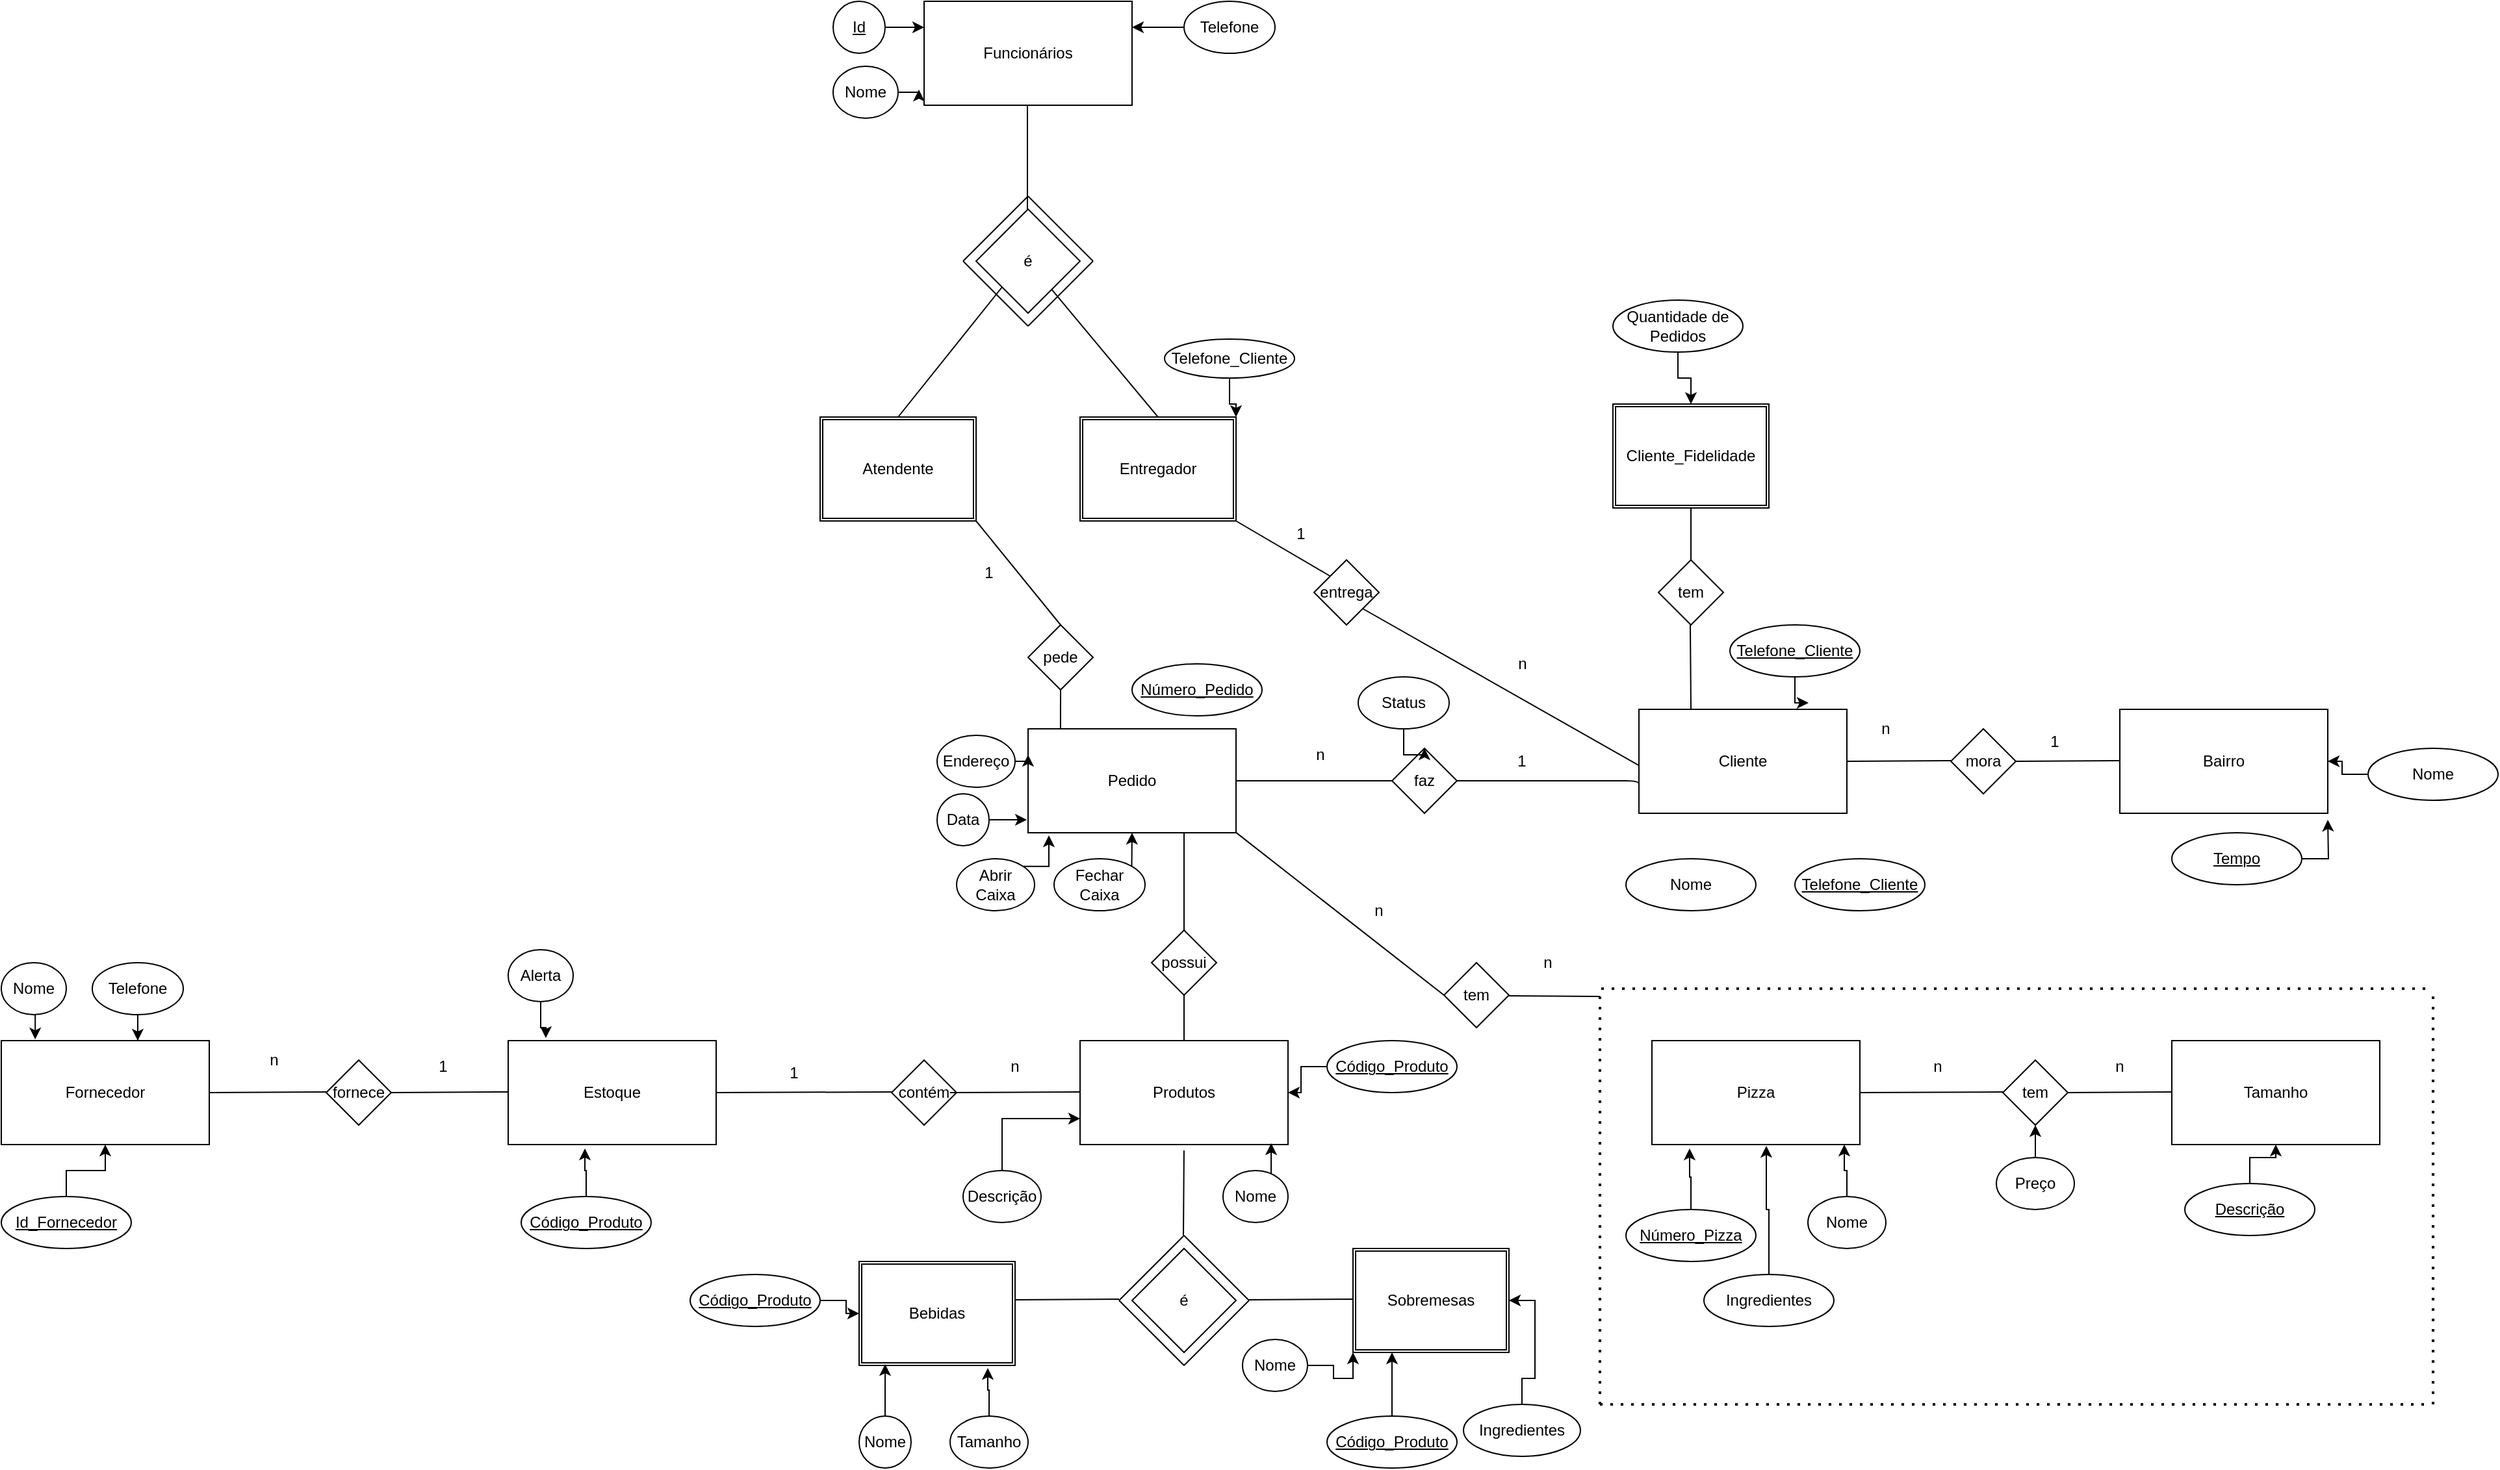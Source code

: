 <mxfile version="14.6.11" type="github">
  <diagram id="Zmj1FCLTnXu52TwQ3R6O" name="Page-1">
    <mxGraphModel dx="2249" dy="791" grid="1" gridSize="10" guides="1" tooltips="1" connect="1" arrows="1" fold="1" page="1" pageScale="1" pageWidth="827" pageHeight="1169" math="0" shadow="0">
      <root>
        <mxCell id="0" />
        <mxCell id="1" parent="0" />
        <mxCell id="ojleg3UiXAgGKh8UfWWG-2" value="Funcionários" style="rounded=0;whiteSpace=wrap;html=1;" parent="1" vertex="1">
          <mxGeometry x="80" y="40" width="160" height="80" as="geometry" />
        </mxCell>
        <mxCell id="KPG-XOJzVi3PqvCxfSUZ-7" value="Atendente" style="shape=ext;double=1;rounded=0;whiteSpace=wrap;html=1;" parent="1" vertex="1">
          <mxGeometry y="360" width="120" height="80" as="geometry" />
        </mxCell>
        <mxCell id="KPG-XOJzVi3PqvCxfSUZ-8" value="Entregador" style="shape=ext;double=1;rounded=0;whiteSpace=wrap;html=1;" parent="1" vertex="1">
          <mxGeometry x="200" y="360" width="120" height="80" as="geometry" />
        </mxCell>
        <mxCell id="KPG-XOJzVi3PqvCxfSUZ-9" value="é" style="rhombus;whiteSpace=wrap;html=1;" parent="1" vertex="1">
          <mxGeometry x="120" y="200" width="80" height="80" as="geometry" />
        </mxCell>
        <mxCell id="KPG-XOJzVi3PqvCxfSUZ-21" value="" style="endArrow=none;html=1;" parent="1" edge="1">
          <mxGeometry width="50" height="50" relative="1" as="geometry">
            <mxPoint x="159.5" y="200" as="sourcePoint" />
            <mxPoint x="159.5" y="120" as="targetPoint" />
          </mxGeometry>
        </mxCell>
        <mxCell id="KPG-XOJzVi3PqvCxfSUZ-23" value="" style="endArrow=none;html=1;entryX=0;entryY=1;entryDx=0;entryDy=0;" parent="1" target="KPG-XOJzVi3PqvCxfSUZ-9" edge="1">
          <mxGeometry width="50" height="50" relative="1" as="geometry">
            <mxPoint x="60" y="360" as="sourcePoint" />
            <mxPoint x="110" y="310" as="targetPoint" />
          </mxGeometry>
        </mxCell>
        <mxCell id="KPG-XOJzVi3PqvCxfSUZ-24" value="" style="endArrow=none;html=1;" parent="1" target="KPG-XOJzVi3PqvCxfSUZ-9" edge="1">
          <mxGeometry width="50" height="50" relative="1" as="geometry">
            <mxPoint x="260" y="360" as="sourcePoint" />
            <mxPoint x="310" y="310" as="targetPoint" />
          </mxGeometry>
        </mxCell>
        <mxCell id="KPG-XOJzVi3PqvCxfSUZ-25" value="" style="endArrow=none;html=1;" parent="1" edge="1">
          <mxGeometry width="50" height="50" relative="1" as="geometry">
            <mxPoint x="160" y="290" as="sourcePoint" />
            <mxPoint x="210" y="240" as="targetPoint" />
          </mxGeometry>
        </mxCell>
        <mxCell id="KPG-XOJzVi3PqvCxfSUZ-27" value="" style="endArrow=none;html=1;" parent="1" edge="1">
          <mxGeometry width="50" height="50" relative="1" as="geometry">
            <mxPoint x="110" y="240" as="sourcePoint" />
            <mxPoint x="160" y="290" as="targetPoint" />
          </mxGeometry>
        </mxCell>
        <mxCell id="KPG-XOJzVi3PqvCxfSUZ-28" value="" style="endArrow=none;html=1;" parent="1" edge="1">
          <mxGeometry width="50" height="50" relative="1" as="geometry">
            <mxPoint x="210" y="240" as="sourcePoint" />
            <mxPoint x="160" y="190" as="targetPoint" />
          </mxGeometry>
        </mxCell>
        <mxCell id="KPG-XOJzVi3PqvCxfSUZ-29" value="" style="endArrow=none;html=1;" parent="1" edge="1">
          <mxGeometry width="50" height="50" relative="1" as="geometry">
            <mxPoint x="110" y="240" as="sourcePoint" />
            <mxPoint x="160" y="190" as="targetPoint" />
          </mxGeometry>
        </mxCell>
        <mxCell id="KPG-XOJzVi3PqvCxfSUZ-33" value="Pedido" style="rounded=0;whiteSpace=wrap;html=1;" parent="1" vertex="1">
          <mxGeometry x="160" y="600" width="160" height="80" as="geometry" />
        </mxCell>
        <mxCell id="KPG-XOJzVi3PqvCxfSUZ-35" value="Cliente" style="rounded=0;whiteSpace=wrap;html=1;" parent="1" vertex="1">
          <mxGeometry x="630" y="585" width="160" height="80" as="geometry" />
        </mxCell>
        <mxCell id="KPG-XOJzVi3PqvCxfSUZ-36" value="Produtos" style="rounded=0;whiteSpace=wrap;html=1;" parent="1" vertex="1">
          <mxGeometry x="200" y="840" width="160" height="80" as="geometry" />
        </mxCell>
        <mxCell id="KPG-XOJzVi3PqvCxfSUZ-37" value="Bairro" style="rounded=0;whiteSpace=wrap;html=1;" parent="1" vertex="1">
          <mxGeometry x="1000" y="585" width="160" height="80" as="geometry" />
        </mxCell>
        <mxCell id="KPG-XOJzVi3PqvCxfSUZ-38" value="&lt;div&gt;Estoque&lt;/div&gt;" style="rounded=0;whiteSpace=wrap;html=1;" parent="1" vertex="1">
          <mxGeometry x="-240" y="840" width="160" height="80" as="geometry" />
        </mxCell>
        <mxCell id="KPG-XOJzVi3PqvCxfSUZ-40" value="Pizza" style="rounded=0;whiteSpace=wrap;html=1;" parent="1" vertex="1">
          <mxGeometry x="640" y="840" width="160" height="80" as="geometry" />
        </mxCell>
        <mxCell id="KPG-XOJzVi3PqvCxfSUZ-41" value="Tamanho" style="rounded=0;whiteSpace=wrap;html=1;" parent="1" vertex="1">
          <mxGeometry x="1040" y="840" width="160" height="80" as="geometry" />
        </mxCell>
        <mxCell id="KPG-XOJzVi3PqvCxfSUZ-203" style="edgeStyle=orthogonalEdgeStyle;rounded=0;orthogonalLoop=1;jettySize=auto;html=1;entryX=0;entryY=1;entryDx=0;entryDy=0;" parent="1" source="KPG-XOJzVi3PqvCxfSUZ-47" target="KPG-XOJzVi3PqvCxfSUZ-57" edge="1">
          <mxGeometry relative="1" as="geometry" />
        </mxCell>
        <mxCell id="KPG-XOJzVi3PqvCxfSUZ-47" value="Nome" style="ellipse;whiteSpace=wrap;html=1;align=center;" parent="1" vertex="1">
          <mxGeometry x="325" y="1070" width="50" height="40" as="geometry" />
        </mxCell>
        <mxCell id="KPG-XOJzVi3PqvCxfSUZ-194" style="edgeStyle=orthogonalEdgeStyle;rounded=0;orthogonalLoop=1;jettySize=auto;html=1;entryX=0.925;entryY=1;entryDx=0;entryDy=0;entryPerimeter=0;" parent="1" source="KPG-XOJzVi3PqvCxfSUZ-49" target="KPG-XOJzVi3PqvCxfSUZ-40" edge="1">
          <mxGeometry relative="1" as="geometry" />
        </mxCell>
        <mxCell id="KPG-XOJzVi3PqvCxfSUZ-49" value="Nome" style="ellipse;whiteSpace=wrap;html=1;align=center;" parent="1" vertex="1">
          <mxGeometry x="760" y="960" width="60" height="40" as="geometry" />
        </mxCell>
        <mxCell id="KPG-XOJzVi3PqvCxfSUZ-198" style="edgeStyle=orthogonalEdgeStyle;rounded=0;orthogonalLoop=1;jettySize=auto;html=1;entryX=0.181;entryY=1.038;entryDx=0;entryDy=0;entryPerimeter=0;" parent="1" source="KPG-XOJzVi3PqvCxfSUZ-52" target="KPG-XOJzVi3PqvCxfSUZ-40" edge="1">
          <mxGeometry relative="1" as="geometry" />
        </mxCell>
        <mxCell id="KPG-XOJzVi3PqvCxfSUZ-52" value="Número_Pizza" style="ellipse;whiteSpace=wrap;html=1;align=center;fontStyle=4;" parent="1" vertex="1">
          <mxGeometry x="620" y="970" width="100" height="40" as="geometry" />
        </mxCell>
        <mxCell id="KPG-XOJzVi3PqvCxfSUZ-53" value="Nome" style="ellipse;whiteSpace=wrap;html=1;align=center;" parent="1" vertex="1">
          <mxGeometry x="620" y="700" width="100" height="40" as="geometry" />
        </mxCell>
        <mxCell id="KPG-XOJzVi3PqvCxfSUZ-54" value="Telefone_Cliente" style="ellipse;whiteSpace=wrap;html=1;align=center;fontStyle=4;" parent="1" vertex="1">
          <mxGeometry x="750" y="700" width="100" height="40" as="geometry" />
        </mxCell>
        <mxCell id="KPG-XOJzVi3PqvCxfSUZ-184" style="edgeStyle=orthogonalEdgeStyle;rounded=0;orthogonalLoop=1;jettySize=auto;html=1;entryX=1;entryY=0;entryDx=0;entryDy=0;" parent="1" source="KPG-XOJzVi3PqvCxfSUZ-55" target="KPG-XOJzVi3PqvCxfSUZ-8" edge="1">
          <mxGeometry relative="1" as="geometry" />
        </mxCell>
        <mxCell id="KPG-XOJzVi3PqvCxfSUZ-55" value="Telefone_Cliente" style="ellipse;whiteSpace=wrap;html=1;align=center;" parent="1" vertex="1">
          <mxGeometry x="265" y="300" width="100" height="30" as="geometry" />
        </mxCell>
        <mxCell id="KPG-XOJzVi3PqvCxfSUZ-56" value="Bebidas" style="shape=ext;double=1;rounded=0;whiteSpace=wrap;html=1;" parent="1" vertex="1">
          <mxGeometry x="30" y="1010" width="120" height="80" as="geometry" />
        </mxCell>
        <mxCell id="KPG-XOJzVi3PqvCxfSUZ-57" value="Sobremesas" style="shape=ext;double=1;rounded=0;whiteSpace=wrap;html=1;" parent="1" vertex="1">
          <mxGeometry x="410" y="1000" width="120" height="80" as="geometry" />
        </mxCell>
        <mxCell id="KPG-XOJzVi3PqvCxfSUZ-188" value="" style="edgeStyle=orthogonalEdgeStyle;rounded=0;orthogonalLoop=1;jettySize=auto;html=1;" parent="1" source="KPG-XOJzVi3PqvCxfSUZ-58" target="KPG-XOJzVi3PqvCxfSUZ-41" edge="1">
          <mxGeometry relative="1" as="geometry" />
        </mxCell>
        <mxCell id="KPG-XOJzVi3PqvCxfSUZ-58" value="Descrição" style="ellipse;whiteSpace=wrap;html=1;align=center;fontStyle=4;" parent="1" vertex="1">
          <mxGeometry x="1050" y="950" width="100" height="40" as="geometry" />
        </mxCell>
        <mxCell id="KPG-XOJzVi3PqvCxfSUZ-60" value="Cliente_Fidelidade" style="shape=ext;double=1;rounded=0;whiteSpace=wrap;html=1;" parent="1" vertex="1">
          <mxGeometry x="610" y="350" width="120" height="80" as="geometry" />
        </mxCell>
        <mxCell id="KPG-XOJzVi3PqvCxfSUZ-185" style="edgeStyle=orthogonalEdgeStyle;rounded=0;orthogonalLoop=1;jettySize=auto;html=1;" parent="1" source="KPG-XOJzVi3PqvCxfSUZ-61" edge="1">
          <mxGeometry relative="1" as="geometry">
            <mxPoint x="760" y="580" as="targetPoint" />
          </mxGeometry>
        </mxCell>
        <mxCell id="KPG-XOJzVi3PqvCxfSUZ-61" value="Telefone_Cliente" style="ellipse;whiteSpace=wrap;html=1;align=center;fontStyle=4;" parent="1" vertex="1">
          <mxGeometry x="700" y="520" width="100" height="40" as="geometry" />
        </mxCell>
        <mxCell id="KPG-XOJzVi3PqvCxfSUZ-182" value="" style="edgeStyle=orthogonalEdgeStyle;rounded=0;orthogonalLoop=1;jettySize=auto;html=1;" parent="1" source="KPG-XOJzVi3PqvCxfSUZ-62" target="KPG-XOJzVi3PqvCxfSUZ-60" edge="1">
          <mxGeometry relative="1" as="geometry" />
        </mxCell>
        <mxCell id="KPG-XOJzVi3PqvCxfSUZ-62" value="Quantidade de Pedidos" style="ellipse;whiteSpace=wrap;html=1;align=center;" parent="1" vertex="1">
          <mxGeometry x="610" y="270" width="100" height="40" as="geometry" />
        </mxCell>
        <mxCell id="KPG-XOJzVi3PqvCxfSUZ-205" style="edgeStyle=orthogonalEdgeStyle;rounded=0;orthogonalLoop=1;jettySize=auto;html=1;entryX=0.167;entryY=0.988;entryDx=0;entryDy=0;entryPerimeter=0;" parent="1" source="KPG-XOJzVi3PqvCxfSUZ-64" target="KPG-XOJzVi3PqvCxfSUZ-56" edge="1">
          <mxGeometry relative="1" as="geometry" />
        </mxCell>
        <mxCell id="KPG-XOJzVi3PqvCxfSUZ-64" value="Nome" style="ellipse;whiteSpace=wrap;html=1;align=center;" parent="1" vertex="1">
          <mxGeometry x="30" y="1129" width="40" height="40" as="geometry" />
        </mxCell>
        <mxCell id="CF_QVuXvldoDAZXPr2X7-2" value="" style="edgeStyle=orthogonalEdgeStyle;rounded=0;orthogonalLoop=1;jettySize=auto;html=1;" parent="1" source="KPG-XOJzVi3PqvCxfSUZ-66" target="KPG-XOJzVi3PqvCxfSUZ-36" edge="1">
          <mxGeometry relative="1" as="geometry" />
        </mxCell>
        <mxCell id="KPG-XOJzVi3PqvCxfSUZ-66" value="Código_Produto" style="ellipse;whiteSpace=wrap;html=1;align=center;fontStyle=4;" parent="1" vertex="1">
          <mxGeometry x="390" y="840" width="100" height="40" as="geometry" />
        </mxCell>
        <mxCell id="KPG-XOJzVi3PqvCxfSUZ-207" style="edgeStyle=orthogonalEdgeStyle;rounded=0;orthogonalLoop=1;jettySize=auto;html=1;entryX=0.369;entryY=1.038;entryDx=0;entryDy=0;entryPerimeter=0;" parent="1" source="KPG-XOJzVi3PqvCxfSUZ-67" target="KPG-XOJzVi3PqvCxfSUZ-38" edge="1">
          <mxGeometry relative="1" as="geometry" />
        </mxCell>
        <mxCell id="KPG-XOJzVi3PqvCxfSUZ-67" value="Código_Produto" style="ellipse;whiteSpace=wrap;html=1;align=center;fontStyle=4;" parent="1" vertex="1">
          <mxGeometry x="-230" y="960" width="100" height="40" as="geometry" />
        </mxCell>
        <mxCell id="KPG-XOJzVi3PqvCxfSUZ-204" value="" style="edgeStyle=orthogonalEdgeStyle;rounded=0;orthogonalLoop=1;jettySize=auto;html=1;" parent="1" source="KPG-XOJzVi3PqvCxfSUZ-69" target="KPG-XOJzVi3PqvCxfSUZ-56" edge="1">
          <mxGeometry relative="1" as="geometry" />
        </mxCell>
        <mxCell id="KPG-XOJzVi3PqvCxfSUZ-69" value="Código_Produto" style="ellipse;whiteSpace=wrap;html=1;align=center;fontStyle=4;" parent="1" vertex="1">
          <mxGeometry x="-100" y="1020" width="100" height="40" as="geometry" />
        </mxCell>
        <mxCell id="KPG-XOJzVi3PqvCxfSUZ-202" style="edgeStyle=orthogonalEdgeStyle;rounded=0;orthogonalLoop=1;jettySize=auto;html=1;entryX=0.25;entryY=1;entryDx=0;entryDy=0;" parent="1" source="KPG-XOJzVi3PqvCxfSUZ-70" target="KPG-XOJzVi3PqvCxfSUZ-57" edge="1">
          <mxGeometry relative="1" as="geometry" />
        </mxCell>
        <mxCell id="KPG-XOJzVi3PqvCxfSUZ-70" value="Código_Produto" style="ellipse;whiteSpace=wrap;html=1;align=center;fontStyle=4;" parent="1" vertex="1">
          <mxGeometry x="390" y="1129" width="100" height="40" as="geometry" />
        </mxCell>
        <mxCell id="KPG-XOJzVi3PqvCxfSUZ-201" style="edgeStyle=orthogonalEdgeStyle;rounded=0;orthogonalLoop=1;jettySize=auto;html=1;entryX=1;entryY=0.5;entryDx=0;entryDy=0;" parent="1" source="KPG-XOJzVi3PqvCxfSUZ-71" target="KPG-XOJzVi3PqvCxfSUZ-57" edge="1">
          <mxGeometry relative="1" as="geometry" />
        </mxCell>
        <mxCell id="KPG-XOJzVi3PqvCxfSUZ-71" value="Ingredientes" style="ellipse;whiteSpace=wrap;html=1;align=center;" parent="1" vertex="1">
          <mxGeometry x="495" y="1120" width="90" height="40" as="geometry" />
        </mxCell>
        <mxCell id="KPG-XOJzVi3PqvCxfSUZ-196" style="edgeStyle=orthogonalEdgeStyle;rounded=0;orthogonalLoop=1;jettySize=auto;html=1;entryX=0.55;entryY=1.013;entryDx=0;entryDy=0;entryPerimeter=0;" parent="1" source="KPG-XOJzVi3PqvCxfSUZ-72" target="KPG-XOJzVi3PqvCxfSUZ-40" edge="1">
          <mxGeometry relative="1" as="geometry" />
        </mxCell>
        <mxCell id="KPG-XOJzVi3PqvCxfSUZ-72" value="Ingredientes" style="ellipse;whiteSpace=wrap;html=1;align=center;" parent="1" vertex="1">
          <mxGeometry x="680" y="1020" width="100" height="40" as="geometry" />
        </mxCell>
        <mxCell id="KPG-XOJzVi3PqvCxfSUZ-73" value="Número_Pedido" style="ellipse;whiteSpace=wrap;html=1;align=center;fontStyle=4;" parent="1" vertex="1">
          <mxGeometry x="240" y="550" width="100" height="40" as="geometry" />
        </mxCell>
        <mxCell id="KPG-XOJzVi3PqvCxfSUZ-75" value="tem" style="rhombus;whiteSpace=wrap;html=1;" parent="1" vertex="1">
          <mxGeometry x="910" y="855" width="50" height="50" as="geometry" />
        </mxCell>
        <mxCell id="KPG-XOJzVi3PqvCxfSUZ-76" value="mora" style="rhombus;whiteSpace=wrap;html=1;" parent="1" vertex="1">
          <mxGeometry x="870" y="600" width="50" height="50" as="geometry" />
        </mxCell>
        <mxCell id="KPG-XOJzVi3PqvCxfSUZ-77" value="entrega" style="rhombus;whiteSpace=wrap;html=1;" parent="1" vertex="1">
          <mxGeometry x="380" y="470" width="50" height="50" as="geometry" />
        </mxCell>
        <mxCell id="KPG-XOJzVi3PqvCxfSUZ-187" value="" style="edgeStyle=orthogonalEdgeStyle;rounded=0;orthogonalLoop=1;jettySize=auto;html=1;" parent="1" source="KPG-XOJzVi3PqvCxfSUZ-78" target="KPG-XOJzVi3PqvCxfSUZ-37" edge="1">
          <mxGeometry relative="1" as="geometry" />
        </mxCell>
        <mxCell id="KPG-XOJzVi3PqvCxfSUZ-78" value="Nome" style="ellipse;whiteSpace=wrap;html=1;align=center;" parent="1" vertex="1">
          <mxGeometry x="1191" y="615" width="100" height="40" as="geometry" />
        </mxCell>
        <mxCell id="KPG-XOJzVi3PqvCxfSUZ-186" style="edgeStyle=orthogonalEdgeStyle;rounded=0;orthogonalLoop=1;jettySize=auto;html=1;" parent="1" source="KPG-XOJzVi3PqvCxfSUZ-79" edge="1">
          <mxGeometry relative="1" as="geometry">
            <mxPoint x="1160" y="670" as="targetPoint" />
          </mxGeometry>
        </mxCell>
        <mxCell id="KPG-XOJzVi3PqvCxfSUZ-79" value="Tempo" style="ellipse;whiteSpace=wrap;html=1;align=center;fontStyle=4;" parent="1" vertex="1">
          <mxGeometry x="1040" y="680" width="100" height="40" as="geometry" />
        </mxCell>
        <mxCell id="KPG-XOJzVi3PqvCxfSUZ-171" style="edgeStyle=orthogonalEdgeStyle;rounded=0;orthogonalLoop=1;jettySize=auto;html=1;exitX=1;exitY=0;exitDx=0;exitDy=0;entryX=0.1;entryY=1.025;entryDx=0;entryDy=0;entryPerimeter=0;" parent="1" source="KPG-XOJzVi3PqvCxfSUZ-80" target="KPG-XOJzVi3PqvCxfSUZ-33" edge="1">
          <mxGeometry relative="1" as="geometry" />
        </mxCell>
        <mxCell id="KPG-XOJzVi3PqvCxfSUZ-80" value="Abrir Caixa" style="ellipse;whiteSpace=wrap;html=1;align=center;" parent="1" vertex="1">
          <mxGeometry x="105" y="700" width="60" height="40" as="geometry" />
        </mxCell>
        <mxCell id="KPG-XOJzVi3PqvCxfSUZ-170" style="edgeStyle=orthogonalEdgeStyle;rounded=0;orthogonalLoop=1;jettySize=auto;html=1;exitX=1;exitY=0;exitDx=0;exitDy=0;entryX=0.5;entryY=1;entryDx=0;entryDy=0;" parent="1" source="KPG-XOJzVi3PqvCxfSUZ-81" target="KPG-XOJzVi3PqvCxfSUZ-33" edge="1">
          <mxGeometry relative="1" as="geometry" />
        </mxCell>
        <mxCell id="KPG-XOJzVi3PqvCxfSUZ-81" value="Fechar Caixa" style="ellipse;whiteSpace=wrap;html=1;align=center;" parent="1" vertex="1">
          <mxGeometry x="180" y="700" width="70" height="40" as="geometry" />
        </mxCell>
        <mxCell id="KPG-XOJzVi3PqvCxfSUZ-173" style="edgeStyle=orthogonalEdgeStyle;rounded=0;orthogonalLoop=1;jettySize=auto;html=1;exitX=1;exitY=0.5;exitDx=0;exitDy=0;entryX=0;entryY=0.25;entryDx=0;entryDy=0;" parent="1" source="KPG-XOJzVi3PqvCxfSUZ-82" target="KPG-XOJzVi3PqvCxfSUZ-33" edge="1">
          <mxGeometry relative="1" as="geometry" />
        </mxCell>
        <mxCell id="KPG-XOJzVi3PqvCxfSUZ-82" value="Endereço" style="ellipse;whiteSpace=wrap;html=1;align=center;" parent="1" vertex="1">
          <mxGeometry x="90" y="605" width="60" height="40" as="geometry" />
        </mxCell>
        <mxCell id="KPG-XOJzVi3PqvCxfSUZ-172" style="edgeStyle=orthogonalEdgeStyle;rounded=0;orthogonalLoop=1;jettySize=auto;html=1;exitX=1;exitY=0.5;exitDx=0;exitDy=0;entryX=-0.006;entryY=0.875;entryDx=0;entryDy=0;entryPerimeter=0;" parent="1" source="KPG-XOJzVi3PqvCxfSUZ-83" target="KPG-XOJzVi3PqvCxfSUZ-33" edge="1">
          <mxGeometry relative="1" as="geometry" />
        </mxCell>
        <mxCell id="KPG-XOJzVi3PqvCxfSUZ-83" value="Data" style="ellipse;whiteSpace=wrap;html=1;align=center;" parent="1" vertex="1">
          <mxGeometry x="90" y="650" width="40" height="40" as="geometry" />
        </mxCell>
        <mxCell id="KPG-XOJzVi3PqvCxfSUZ-84" value="" style="endArrow=none;dashed=1;html=1;dashPattern=1 3;strokeWidth=2;" parent="1" edge="1">
          <mxGeometry width="50" height="50" relative="1" as="geometry">
            <mxPoint x="600" y="1120" as="sourcePoint" />
            <mxPoint x="600" y="800" as="targetPoint" />
          </mxGeometry>
        </mxCell>
        <mxCell id="KPG-XOJzVi3PqvCxfSUZ-85" value="" style="endArrow=none;dashed=1;html=1;dashPattern=1 3;strokeWidth=2;" parent="1" edge="1">
          <mxGeometry width="50" height="50" relative="1" as="geometry">
            <mxPoint x="600" y="1120" as="sourcePoint" />
            <mxPoint x="1240" y="1120" as="targetPoint" />
          </mxGeometry>
        </mxCell>
        <mxCell id="KPG-XOJzVi3PqvCxfSUZ-86" value="" style="endArrow=none;dashed=1;html=1;dashPattern=1 3;strokeWidth=2;" parent="1" edge="1">
          <mxGeometry width="50" height="50" relative="1" as="geometry">
            <mxPoint x="1241" y="1120" as="sourcePoint" />
            <mxPoint x="1241" y="800" as="targetPoint" />
          </mxGeometry>
        </mxCell>
        <mxCell id="KPG-XOJzVi3PqvCxfSUZ-88" value="" style="endArrow=none;dashed=1;html=1;dashPattern=1 3;strokeWidth=2;" parent="1" edge="1">
          <mxGeometry width="50" height="50" relative="1" as="geometry">
            <mxPoint x="601" y="800" as="sourcePoint" />
            <mxPoint x="1241" y="800" as="targetPoint" />
          </mxGeometry>
        </mxCell>
        <mxCell id="KPG-XOJzVi3PqvCxfSUZ-189" value="" style="edgeStyle=orthogonalEdgeStyle;rounded=0;orthogonalLoop=1;jettySize=auto;html=1;" parent="1" source="KPG-XOJzVi3PqvCxfSUZ-89" target="KPG-XOJzVi3PqvCxfSUZ-75" edge="1">
          <mxGeometry relative="1" as="geometry" />
        </mxCell>
        <mxCell id="KPG-XOJzVi3PqvCxfSUZ-89" value="Preço" style="ellipse;whiteSpace=wrap;html=1;align=center;" parent="1" vertex="1">
          <mxGeometry x="905" y="930" width="60" height="40" as="geometry" />
        </mxCell>
        <mxCell id="KPG-XOJzVi3PqvCxfSUZ-90" value="Fornecedor" style="rounded=0;whiteSpace=wrap;html=1;" parent="1" vertex="1">
          <mxGeometry x="-630" y="840" width="160" height="80" as="geometry" />
        </mxCell>
        <mxCell id="KPG-XOJzVi3PqvCxfSUZ-208" value="" style="edgeStyle=orthogonalEdgeStyle;rounded=0;orthogonalLoop=1;jettySize=auto;html=1;" parent="1" source="KPG-XOJzVi3PqvCxfSUZ-91" target="KPG-XOJzVi3PqvCxfSUZ-90" edge="1">
          <mxGeometry relative="1" as="geometry" />
        </mxCell>
        <mxCell id="KPG-XOJzVi3PqvCxfSUZ-91" value="Id_Fornecedor" style="ellipse;whiteSpace=wrap;html=1;align=center;fontStyle=4;" parent="1" vertex="1">
          <mxGeometry x="-630" y="960" width="100" height="40" as="geometry" />
        </mxCell>
        <mxCell id="KPG-XOJzVi3PqvCxfSUZ-209" style="edgeStyle=orthogonalEdgeStyle;rounded=0;orthogonalLoop=1;jettySize=auto;html=1;exitX=0.5;exitY=1;exitDx=0;exitDy=0;entryX=0.163;entryY=-0.012;entryDx=0;entryDy=0;entryPerimeter=0;" parent="1" source="KPG-XOJzVi3PqvCxfSUZ-92" target="KPG-XOJzVi3PqvCxfSUZ-90" edge="1">
          <mxGeometry relative="1" as="geometry" />
        </mxCell>
        <mxCell id="KPG-XOJzVi3PqvCxfSUZ-92" value="Nome" style="ellipse;whiteSpace=wrap;html=1;align=center;" parent="1" vertex="1">
          <mxGeometry x="-630" y="780" width="50" height="40" as="geometry" />
        </mxCell>
        <mxCell id="KPG-XOJzVi3PqvCxfSUZ-94" value="" style="endArrow=none;html=1;entryX=1;entryY=1;entryDx=0;entryDy=0;" parent="1" target="KPG-XOJzVi3PqvCxfSUZ-77" edge="1">
          <mxGeometry width="50" height="50" relative="1" as="geometry">
            <mxPoint x="630" y="628.18" as="sourcePoint" />
            <mxPoint x="548.182" y="529.998" as="targetPoint" />
          </mxGeometry>
        </mxCell>
        <mxCell id="KPG-XOJzVi3PqvCxfSUZ-95" value="" style="endArrow=none;html=1;entryX=1;entryY=1;entryDx=0;entryDy=0;exitX=0;exitY=0;exitDx=0;exitDy=0;" parent="1" source="KPG-XOJzVi3PqvCxfSUZ-77" edge="1">
          <mxGeometry width="50" height="50" relative="1" as="geometry">
            <mxPoint x="450" y="515.68" as="sourcePoint" />
            <mxPoint x="320" y="440.0" as="targetPoint" />
          </mxGeometry>
        </mxCell>
        <mxCell id="KPG-XOJzVi3PqvCxfSUZ-97" value="faz" style="rhombus;whiteSpace=wrap;html=1;" parent="1" vertex="1">
          <mxGeometry x="440" y="615" width="50" height="50" as="geometry" />
        </mxCell>
        <mxCell id="KPG-XOJzVi3PqvCxfSUZ-98" value="" style="endArrow=none;html=1;entryX=1;entryY=0.5;entryDx=0;entryDy=0;exitX=0;exitY=0.75;exitDx=0;exitDy=0;" parent="1" source="KPG-XOJzVi3PqvCxfSUZ-35" target="KPG-XOJzVi3PqvCxfSUZ-97" edge="1">
          <mxGeometry width="50" height="50" relative="1" as="geometry">
            <mxPoint x="572.5" y="675" as="sourcePoint" />
            <mxPoint x="500" y="632.5" as="targetPoint" />
            <Array as="points">
              <mxPoint x="630" y="640" />
            </Array>
          </mxGeometry>
        </mxCell>
        <mxCell id="KPG-XOJzVi3PqvCxfSUZ-99" value="" style="endArrow=none;html=1;entryX=1;entryY=0.5;entryDx=0;entryDy=0;exitX=0;exitY=0.5;exitDx=0;exitDy=0;" parent="1" source="KPG-XOJzVi3PqvCxfSUZ-97" target="KPG-XOJzVi3PqvCxfSUZ-33" edge="1">
          <mxGeometry width="50" height="50" relative="1" as="geometry">
            <mxPoint x="402.5" y="682.5" as="sourcePoint" />
            <mxPoint x="330" y="640" as="targetPoint" />
            <Array as="points">
              <mxPoint x="440" y="640" />
            </Array>
          </mxGeometry>
        </mxCell>
        <mxCell id="KPG-XOJzVi3PqvCxfSUZ-100" value="pede" style="rhombus;whiteSpace=wrap;html=1;" parent="1" vertex="1">
          <mxGeometry x="160" y="520" width="50" height="50" as="geometry" />
        </mxCell>
        <mxCell id="KPG-XOJzVi3PqvCxfSUZ-103" value="" style="endArrow=none;html=1;exitX=0.5;exitY=0;exitDx=0;exitDy=0;" parent="1" source="KPG-XOJzVi3PqvCxfSUZ-100" edge="1">
          <mxGeometry width="50" height="50" relative="1" as="geometry">
            <mxPoint x="70" y="490" as="sourcePoint" />
            <mxPoint x="120" y="440" as="targetPoint" />
          </mxGeometry>
        </mxCell>
        <mxCell id="KPG-XOJzVi3PqvCxfSUZ-104" value="" style="endArrow=none;html=1;exitX=0.156;exitY=0;exitDx=0;exitDy=0;exitPerimeter=0;" parent="1" source="KPG-XOJzVi3PqvCxfSUZ-33" edge="1">
          <mxGeometry width="50" height="50" relative="1" as="geometry">
            <mxPoint x="250" y="650" as="sourcePoint" />
            <mxPoint x="185" y="570" as="targetPoint" />
          </mxGeometry>
        </mxCell>
        <mxCell id="KPG-XOJzVi3PqvCxfSUZ-105" value="" style="endArrow=none;html=1;exitX=0;exitY=0.5;exitDx=0;exitDy=0;" parent="1" edge="1">
          <mxGeometry width="50" height="50" relative="1" as="geometry">
            <mxPoint x="870" y="624.5" as="sourcePoint" />
            <mxPoint x="790" y="625" as="targetPoint" />
            <Array as="points">
              <mxPoint x="870" y="624.5" />
            </Array>
          </mxGeometry>
        </mxCell>
        <mxCell id="KPG-XOJzVi3PqvCxfSUZ-106" value="" style="endArrow=none;html=1;exitX=0;exitY=0.5;exitDx=0;exitDy=0;" parent="1" edge="1">
          <mxGeometry width="50" height="50" relative="1" as="geometry">
            <mxPoint x="1000" y="624.5" as="sourcePoint" />
            <mxPoint x="920" y="625" as="targetPoint" />
            <Array as="points">
              <mxPoint x="1000" y="624.5" />
            </Array>
          </mxGeometry>
        </mxCell>
        <mxCell id="KPG-XOJzVi3PqvCxfSUZ-107" value="" style="endArrow=none;html=1;exitX=0;exitY=0.5;exitDx=0;exitDy=0;entryX=1;entryY=0.5;entryDx=0;entryDy=0;" parent="1" target="KPG-XOJzVi3PqvCxfSUZ-40" edge="1">
          <mxGeometry width="50" height="50" relative="1" as="geometry">
            <mxPoint x="910" y="879.5" as="sourcePoint" />
            <mxPoint x="830" y="880" as="targetPoint" />
            <Array as="points">
              <mxPoint x="910" y="879.5" />
            </Array>
          </mxGeometry>
        </mxCell>
        <mxCell id="KPG-XOJzVi3PqvCxfSUZ-108" value="" style="endArrow=none;html=1;exitX=0;exitY=0.5;exitDx=0;exitDy=0;" parent="1" edge="1">
          <mxGeometry width="50" height="50" relative="1" as="geometry">
            <mxPoint x="1040" y="879.5" as="sourcePoint" />
            <mxPoint x="960" y="880" as="targetPoint" />
            <Array as="points">
              <mxPoint x="1040" y="879.5" />
            </Array>
          </mxGeometry>
        </mxCell>
        <mxCell id="KPG-XOJzVi3PqvCxfSUZ-109" value="tem" style="rhombus;whiteSpace=wrap;html=1;" parent="1" vertex="1">
          <mxGeometry x="480" y="780" width="50" height="50" as="geometry" />
        </mxCell>
        <mxCell id="KPG-XOJzVi3PqvCxfSUZ-113" value="" style="endArrow=none;html=1;entryX=1;entryY=1;entryDx=0;entryDy=0;exitX=0;exitY=0.5;exitDx=0;exitDy=0;" parent="1" source="KPG-XOJzVi3PqvCxfSUZ-109" edge="1">
          <mxGeometry width="50" height="50" relative="1" as="geometry">
            <mxPoint x="450" y="780" as="sourcePoint" />
            <mxPoint x="320" y="679.83" as="targetPoint" />
          </mxGeometry>
        </mxCell>
        <mxCell id="KPG-XOJzVi3PqvCxfSUZ-115" value="" style="endArrow=none;html=1;" parent="1" edge="1">
          <mxGeometry width="50" height="50" relative="1" as="geometry">
            <mxPoint x="600" y="806" as="sourcePoint" />
            <mxPoint x="530" y="805.5" as="targetPoint" />
            <Array as="points" />
          </mxGeometry>
        </mxCell>
        <mxCell id="KPG-XOJzVi3PqvCxfSUZ-116" value="é" style="rhombus;whiteSpace=wrap;html=1;" parent="1" vertex="1">
          <mxGeometry x="240" y="1000" width="80" height="80" as="geometry" />
        </mxCell>
        <mxCell id="KPG-XOJzVi3PqvCxfSUZ-117" value="" style="endArrow=none;html=1;" parent="1" edge="1">
          <mxGeometry width="50" height="50" relative="1" as="geometry">
            <mxPoint x="280" y="1090" as="sourcePoint" />
            <mxPoint x="230" y="1040" as="targetPoint" />
          </mxGeometry>
        </mxCell>
        <mxCell id="KPG-XOJzVi3PqvCxfSUZ-118" value="" style="endArrow=none;html=1;" parent="1" edge="1">
          <mxGeometry width="50" height="50" relative="1" as="geometry">
            <mxPoint x="330" y="1040" as="sourcePoint" />
            <mxPoint x="280" y="990" as="targetPoint" />
          </mxGeometry>
        </mxCell>
        <mxCell id="KPG-XOJzVi3PqvCxfSUZ-119" value="" style="endArrow=none;html=1;" parent="1" edge="1">
          <mxGeometry width="50" height="50" relative="1" as="geometry">
            <mxPoint x="330" y="1040" as="sourcePoint" />
            <mxPoint x="280" y="1090" as="targetPoint" />
          </mxGeometry>
        </mxCell>
        <mxCell id="KPG-XOJzVi3PqvCxfSUZ-120" value="" style="endArrow=none;html=1;" parent="1" edge="1">
          <mxGeometry width="50" height="50" relative="1" as="geometry">
            <mxPoint x="280" y="990" as="sourcePoint" />
            <mxPoint x="230" y="1040" as="targetPoint" />
          </mxGeometry>
        </mxCell>
        <mxCell id="KPG-XOJzVi3PqvCxfSUZ-121" value="" style="endArrow=none;html=1;exitX=0;exitY=0.5;exitDx=0;exitDy=0;" parent="1" edge="1">
          <mxGeometry width="50" height="50" relative="1" as="geometry">
            <mxPoint x="230" y="1039" as="sourcePoint" />
            <mxPoint x="150" y="1039.5" as="targetPoint" />
            <Array as="points">
              <mxPoint x="230" y="1039" />
            </Array>
          </mxGeometry>
        </mxCell>
        <mxCell id="KPG-XOJzVi3PqvCxfSUZ-122" value="" style="endArrow=none;html=1;exitX=0;exitY=0.5;exitDx=0;exitDy=0;" parent="1" edge="1">
          <mxGeometry width="50" height="50" relative="1" as="geometry">
            <mxPoint x="410" y="1039" as="sourcePoint" />
            <mxPoint x="330" y="1039.5" as="targetPoint" />
            <Array as="points">
              <mxPoint x="410" y="1039" />
            </Array>
          </mxGeometry>
        </mxCell>
        <mxCell id="KPG-XOJzVi3PqvCxfSUZ-206" style="edgeStyle=orthogonalEdgeStyle;rounded=0;orthogonalLoop=1;jettySize=auto;html=1;entryX=0.825;entryY=1.025;entryDx=0;entryDy=0;entryPerimeter=0;" parent="1" source="KPG-XOJzVi3PqvCxfSUZ-123" target="KPG-XOJzVi3PqvCxfSUZ-56" edge="1">
          <mxGeometry relative="1" as="geometry" />
        </mxCell>
        <mxCell id="KPG-XOJzVi3PqvCxfSUZ-123" value="Tamanho" style="ellipse;whiteSpace=wrap;html=1;align=center;" parent="1" vertex="1">
          <mxGeometry x="100" y="1129" width="60" height="40" as="geometry" />
        </mxCell>
        <mxCell id="KPG-XOJzVi3PqvCxfSUZ-133" value="fornece" style="rhombus;whiteSpace=wrap;html=1;" parent="1" vertex="1">
          <mxGeometry x="-380" y="855" width="50" height="50" as="geometry" />
        </mxCell>
        <mxCell id="KPG-XOJzVi3PqvCxfSUZ-135" value="" style="endArrow=none;html=1;exitX=0;exitY=0.5;exitDx=0;exitDy=0;entryX=1;entryY=0.5;entryDx=0;entryDy=0;" parent="1" edge="1">
          <mxGeometry width="50" height="50" relative="1" as="geometry">
            <mxPoint x="-240" y="879.5" as="sourcePoint" />
            <mxPoint x="-330" y="880" as="targetPoint" />
            <Array as="points">
              <mxPoint x="-240" y="879.5" />
            </Array>
          </mxGeometry>
        </mxCell>
        <mxCell id="KPG-XOJzVi3PqvCxfSUZ-211" style="edgeStyle=orthogonalEdgeStyle;rounded=0;orthogonalLoop=1;jettySize=auto;html=1;entryX=0.656;entryY=0;entryDx=0;entryDy=0;entryPerimeter=0;" parent="1" source="KPG-XOJzVi3PqvCxfSUZ-136" target="KPG-XOJzVi3PqvCxfSUZ-90" edge="1">
          <mxGeometry relative="1" as="geometry" />
        </mxCell>
        <mxCell id="KPG-XOJzVi3PqvCxfSUZ-136" value="Telefone" style="ellipse;whiteSpace=wrap;html=1;align=center;" parent="1" vertex="1">
          <mxGeometry x="-560" y="780" width="70" height="40" as="geometry" />
        </mxCell>
        <mxCell id="KPG-XOJzVi3PqvCxfSUZ-139" value="" style="endArrow=none;html=1;" parent="1" edge="1">
          <mxGeometry width="50" height="50" relative="1" as="geometry">
            <mxPoint x="279.5" y="990" as="sourcePoint" />
            <mxPoint x="279.5" y="989.5" as="targetPoint" />
            <Array as="points">
              <mxPoint x="280" y="920" />
            </Array>
          </mxGeometry>
        </mxCell>
        <mxCell id="KPG-XOJzVi3PqvCxfSUZ-140" value="" style="endArrow=none;html=1;exitX=0;exitY=0.5;exitDx=0;exitDy=0;entryX=1;entryY=0.5;entryDx=0;entryDy=0;" parent="1" edge="1">
          <mxGeometry width="50" height="50" relative="1" as="geometry">
            <mxPoint x="-380" y="879.5" as="sourcePoint" />
            <mxPoint x="-470" y="880" as="targetPoint" />
            <Array as="points">
              <mxPoint x="-380" y="879.5" />
            </Array>
          </mxGeometry>
        </mxCell>
        <mxCell id="KPG-XOJzVi3PqvCxfSUZ-141" value="contém" style="rhombus;whiteSpace=wrap;html=1;" parent="1" vertex="1">
          <mxGeometry x="55" y="855" width="50" height="50" as="geometry" />
        </mxCell>
        <mxCell id="KPG-XOJzVi3PqvCxfSUZ-142" value="" style="endArrow=none;html=1;exitX=0;exitY=0.5;exitDx=0;exitDy=0;entryX=1;entryY=0.5;entryDx=0;entryDy=0;" parent="1" target="KPG-XOJzVi3PqvCxfSUZ-38" edge="1">
          <mxGeometry width="50" height="50" relative="1" as="geometry">
            <mxPoint x="55" y="879.5" as="sourcePoint" />
            <mxPoint x="-35" y="880" as="targetPoint" />
            <Array as="points">
              <mxPoint x="55" y="879.5" />
            </Array>
          </mxGeometry>
        </mxCell>
        <mxCell id="KPG-XOJzVi3PqvCxfSUZ-143" value="" style="endArrow=none;html=1;exitX=0;exitY=0.5;exitDx=0;exitDy=0;entryX=0.9;entryY=0.5;entryDx=0;entryDy=0;entryPerimeter=0;" parent="1" target="KPG-XOJzVi3PqvCxfSUZ-141" edge="1">
          <mxGeometry width="50" height="50" relative="1" as="geometry">
            <mxPoint x="200" y="879.5" as="sourcePoint" />
            <mxPoint x="110" y="880" as="targetPoint" />
            <Array as="points">
              <mxPoint x="200" y="879.5" />
            </Array>
          </mxGeometry>
        </mxCell>
        <mxCell id="KPG-XOJzVi3PqvCxfSUZ-179" style="edgeStyle=orthogonalEdgeStyle;rounded=0;orthogonalLoop=1;jettySize=auto;html=1;exitX=1;exitY=0.5;exitDx=0;exitDy=0;entryX=0;entryY=0.25;entryDx=0;entryDy=0;" parent="1" source="KPG-XOJzVi3PqvCxfSUZ-144" target="ojleg3UiXAgGKh8UfWWG-2" edge="1">
          <mxGeometry relative="1" as="geometry" />
        </mxCell>
        <mxCell id="KPG-XOJzVi3PqvCxfSUZ-144" value="Id" style="ellipse;whiteSpace=wrap;html=1;align=center;fontStyle=4;" parent="1" vertex="1">
          <mxGeometry x="10" y="40" width="40" height="40" as="geometry" />
        </mxCell>
        <mxCell id="KPG-XOJzVi3PqvCxfSUZ-177" style="edgeStyle=orthogonalEdgeStyle;rounded=0;orthogonalLoop=1;jettySize=auto;html=1;exitX=1;exitY=0;exitDx=0;exitDy=0;entryX=1;entryY=0;entryDx=0;entryDy=0;" parent="1" source="KPG-XOJzVi3PqvCxfSUZ-145" target="KPG-XOJzVi3PqvCxfSUZ-145" edge="1">
          <mxGeometry relative="1" as="geometry" />
        </mxCell>
        <mxCell id="KPG-XOJzVi3PqvCxfSUZ-180" style="edgeStyle=orthogonalEdgeStyle;rounded=0;orthogonalLoop=1;jettySize=auto;html=1;exitX=1;exitY=0.5;exitDx=0;exitDy=0;entryX=-0.025;entryY=0.85;entryDx=0;entryDy=0;entryPerimeter=0;" parent="1" source="KPG-XOJzVi3PqvCxfSUZ-145" target="ojleg3UiXAgGKh8UfWWG-2" edge="1">
          <mxGeometry relative="1" as="geometry" />
        </mxCell>
        <mxCell id="KPG-XOJzVi3PqvCxfSUZ-145" value="Nome" style="ellipse;whiteSpace=wrap;html=1;align=center;" parent="1" vertex="1">
          <mxGeometry x="10" y="90" width="50" height="40" as="geometry" />
        </mxCell>
        <mxCell id="KPG-XOJzVi3PqvCxfSUZ-181" style="edgeStyle=orthogonalEdgeStyle;rounded=0;orthogonalLoop=1;jettySize=auto;html=1;entryX=1;entryY=0.25;entryDx=0;entryDy=0;" parent="1" source="KPG-XOJzVi3PqvCxfSUZ-146" target="ojleg3UiXAgGKh8UfWWG-2" edge="1">
          <mxGeometry relative="1" as="geometry" />
        </mxCell>
        <mxCell id="KPG-XOJzVi3PqvCxfSUZ-146" value="Telefone" style="ellipse;whiteSpace=wrap;html=1;align=center;" parent="1" vertex="1">
          <mxGeometry x="280" y="40" width="70" height="40" as="geometry" />
        </mxCell>
        <mxCell id="KPG-XOJzVi3PqvCxfSUZ-147" value="1" style="text;html=1;strokeColor=none;fillColor=none;align=center;verticalAlign=middle;whiteSpace=wrap;rounded=0;" parent="1" vertex="1">
          <mxGeometry x="930" y="600" width="40" height="20" as="geometry" />
        </mxCell>
        <mxCell id="KPG-XOJzVi3PqvCxfSUZ-148" value="n" style="text;html=1;strokeColor=none;fillColor=none;align=center;verticalAlign=middle;whiteSpace=wrap;rounded=0;" parent="1" vertex="1">
          <mxGeometry x="840" y="850" width="40" height="20" as="geometry" />
        </mxCell>
        <mxCell id="KPG-XOJzVi3PqvCxfSUZ-151" value="1" style="text;html=1;strokeColor=none;fillColor=none;align=center;verticalAlign=middle;whiteSpace=wrap;rounded=0;" parent="1" vertex="1">
          <mxGeometry x="350" y="440" width="40" height="20" as="geometry" />
        </mxCell>
        <mxCell id="KPG-XOJzVi3PqvCxfSUZ-152" value="1" style="text;html=1;strokeColor=none;fillColor=none;align=center;verticalAlign=middle;whiteSpace=wrap;rounded=0;" parent="1" vertex="1">
          <mxGeometry x="110" y="470" width="40" height="20" as="geometry" />
        </mxCell>
        <mxCell id="KPG-XOJzVi3PqvCxfSUZ-153" value="n" style="text;html=1;strokeColor=none;fillColor=none;align=center;verticalAlign=middle;whiteSpace=wrap;rounded=0;" parent="1" vertex="1">
          <mxGeometry x="980" y="850" width="40" height="20" as="geometry" />
        </mxCell>
        <mxCell id="KPG-XOJzVi3PqvCxfSUZ-154" value="n" style="text;html=1;strokeColor=none;fillColor=none;align=center;verticalAlign=middle;whiteSpace=wrap;rounded=0;" parent="1" vertex="1">
          <mxGeometry x="410" y="730" width="40" height="20" as="geometry" />
        </mxCell>
        <mxCell id="KPG-XOJzVi3PqvCxfSUZ-155" value="n" style="text;html=1;strokeColor=none;fillColor=none;align=center;verticalAlign=middle;whiteSpace=wrap;rounded=0;" parent="1" vertex="1">
          <mxGeometry x="540" y="770" width="40" height="20" as="geometry" />
        </mxCell>
        <mxCell id="KPG-XOJzVi3PqvCxfSUZ-156" value="n" style="text;html=1;strokeColor=none;fillColor=none;align=center;verticalAlign=middle;whiteSpace=wrap;rounded=0;" parent="1" vertex="1">
          <mxGeometry x="800" y="590" width="40" height="20" as="geometry" />
        </mxCell>
        <mxCell id="KPG-XOJzVi3PqvCxfSUZ-158" value="1" style="text;html=1;strokeColor=none;fillColor=none;align=center;verticalAlign=middle;whiteSpace=wrap;rounded=0;" parent="1" vertex="1">
          <mxGeometry x="520" y="615" width="40" height="20" as="geometry" />
        </mxCell>
        <mxCell id="KPG-XOJzVi3PqvCxfSUZ-161" value="n" style="text;html=1;strokeColor=none;fillColor=none;align=center;verticalAlign=middle;whiteSpace=wrap;rounded=0;" parent="1" vertex="1">
          <mxGeometry x="365" y="605" width="40" height="30" as="geometry" />
        </mxCell>
        <mxCell id="KPG-XOJzVi3PqvCxfSUZ-162" value="possui" style="rhombus;whiteSpace=wrap;html=1;" parent="1" vertex="1">
          <mxGeometry x="255" y="755" width="50" height="50" as="geometry" />
        </mxCell>
        <mxCell id="KPG-XOJzVi3PqvCxfSUZ-163" value="" style="endArrow=none;html=1;entryX=0.75;entryY=1;entryDx=0;entryDy=0;" parent="1" target="KPG-XOJzVi3PqvCxfSUZ-33" edge="1">
          <mxGeometry width="50" height="50" relative="1" as="geometry">
            <mxPoint x="280" y="755" as="sourcePoint" />
            <mxPoint x="330" y="705" as="targetPoint" />
          </mxGeometry>
        </mxCell>
        <mxCell id="KPG-XOJzVi3PqvCxfSUZ-164" value="" style="endArrow=none;html=1;exitX=0.5;exitY=0;exitDx=0;exitDy=0;" parent="1" source="KPG-XOJzVi3PqvCxfSUZ-36" edge="1">
          <mxGeometry width="50" height="50" relative="1" as="geometry">
            <mxPoint x="230" y="855" as="sourcePoint" />
            <mxPoint x="280" y="805" as="targetPoint" />
          </mxGeometry>
        </mxCell>
        <mxCell id="KPG-XOJzVi3PqvCxfSUZ-212" value="tem" style="rhombus;whiteSpace=wrap;html=1;" parent="1" vertex="1">
          <mxGeometry x="645" y="470" width="50" height="50" as="geometry" />
        </mxCell>
        <mxCell id="KPG-XOJzVi3PqvCxfSUZ-213" value="" style="endArrow=none;html=1;exitX=0.5;exitY=0;exitDx=0;exitDy=0;" parent="1" source="KPG-XOJzVi3PqvCxfSUZ-212" edge="1">
          <mxGeometry width="50" height="50" relative="1" as="geometry">
            <mxPoint x="670" y="450" as="sourcePoint" />
            <mxPoint x="670" y="430" as="targetPoint" />
          </mxGeometry>
        </mxCell>
        <mxCell id="KPG-XOJzVi3PqvCxfSUZ-217" value="" style="endArrow=none;html=1;exitX=0.25;exitY=0;exitDx=0;exitDy=0;" parent="1" source="KPG-XOJzVi3PqvCxfSUZ-35" edge="1">
          <mxGeometry width="50" height="50" relative="1" as="geometry">
            <mxPoint x="669.5" y="560" as="sourcePoint" />
            <mxPoint x="669.5" y="520" as="targetPoint" />
          </mxGeometry>
        </mxCell>
        <mxCell id="KPG-XOJzVi3PqvCxfSUZ-218" value="1" style="text;html=1;strokeColor=none;fillColor=none;align=center;verticalAlign=middle;whiteSpace=wrap;rounded=0;" parent="1" vertex="1">
          <mxGeometry x="-310" y="850" width="40" height="20" as="geometry" />
        </mxCell>
        <mxCell id="KPG-XOJzVi3PqvCxfSUZ-219" value="n" style="text;html=1;strokeColor=none;fillColor=none;align=center;verticalAlign=middle;whiteSpace=wrap;rounded=0;" parent="1" vertex="1">
          <mxGeometry x="-440" y="840" width="40" height="30" as="geometry" />
        </mxCell>
        <mxCell id="KPG-XOJzVi3PqvCxfSUZ-220" value="1" style="text;html=1;strokeColor=none;fillColor=none;align=center;verticalAlign=middle;whiteSpace=wrap;rounded=0;" parent="1" vertex="1">
          <mxGeometry x="-40" y="855" width="40" height="20" as="geometry" />
        </mxCell>
        <mxCell id="KPG-XOJzVi3PqvCxfSUZ-221" value="n" style="text;html=1;strokeColor=none;fillColor=none;align=center;verticalAlign=middle;whiteSpace=wrap;rounded=0;" parent="1" vertex="1">
          <mxGeometry x="130" y="845" width="40" height="30" as="geometry" />
        </mxCell>
        <mxCell id="CF_QVuXvldoDAZXPr2X7-7" style="edgeStyle=orthogonalEdgeStyle;rounded=0;orthogonalLoop=1;jettySize=auto;html=1;exitX=1;exitY=0;exitDx=0;exitDy=0;entryX=0.919;entryY=0.988;entryDx=0;entryDy=0;entryPerimeter=0;" parent="1" source="CF_QVuXvldoDAZXPr2X7-1" target="KPG-XOJzVi3PqvCxfSUZ-36" edge="1">
          <mxGeometry relative="1" as="geometry" />
        </mxCell>
        <mxCell id="CF_QVuXvldoDAZXPr2X7-1" value="Nome" style="ellipse;whiteSpace=wrap;html=1;align=center;" parent="1" vertex="1">
          <mxGeometry x="310" y="940" width="50" height="40" as="geometry" />
        </mxCell>
        <mxCell id="CF_QVuXvldoDAZXPr2X7-10" style="edgeStyle=orthogonalEdgeStyle;rounded=0;orthogonalLoop=1;jettySize=auto;html=1;exitX=0.5;exitY=0;exitDx=0;exitDy=0;entryX=0;entryY=0.75;entryDx=0;entryDy=0;" parent="1" source="CF_QVuXvldoDAZXPr2X7-8" target="KPG-XOJzVi3PqvCxfSUZ-36" edge="1">
          <mxGeometry relative="1" as="geometry" />
        </mxCell>
        <mxCell id="CF_QVuXvldoDAZXPr2X7-8" value="Descrição" style="ellipse;whiteSpace=wrap;html=1;align=center;" parent="1" vertex="1">
          <mxGeometry x="110" y="940" width="60" height="40" as="geometry" />
        </mxCell>
        <mxCell id="CF_QVuXvldoDAZXPr2X7-12" style="edgeStyle=orthogonalEdgeStyle;rounded=0;orthogonalLoop=1;jettySize=auto;html=1;entryX=0.181;entryY=-0.025;entryDx=0;entryDy=0;entryPerimeter=0;" parent="1" source="CF_QVuXvldoDAZXPr2X7-11" target="KPG-XOJzVi3PqvCxfSUZ-38" edge="1">
          <mxGeometry relative="1" as="geometry" />
        </mxCell>
        <mxCell id="CF_QVuXvldoDAZXPr2X7-11" value="Alerta" style="ellipse;whiteSpace=wrap;html=1;align=center;" parent="1" vertex="1">
          <mxGeometry x="-240" y="770" width="50" height="40" as="geometry" />
        </mxCell>
        <mxCell id="CF_QVuXvldoDAZXPr2X7-14" style="edgeStyle=orthogonalEdgeStyle;rounded=0;orthogonalLoop=1;jettySize=auto;html=1;exitX=0.5;exitY=1;exitDx=0;exitDy=0;" parent="1" source="CF_QVuXvldoDAZXPr2X7-13" target="KPG-XOJzVi3PqvCxfSUZ-97" edge="1">
          <mxGeometry relative="1" as="geometry" />
        </mxCell>
        <mxCell id="CF_QVuXvldoDAZXPr2X7-13" value="Status" style="ellipse;whiteSpace=wrap;html=1;align=center;" parent="1" vertex="1">
          <mxGeometry x="414" y="560" width="70" height="40" as="geometry" />
        </mxCell>
        <mxCell id="M0uIH-TrYU2wMvutDTAN-2" value="n" style="text;html=1;align=center;verticalAlign=middle;resizable=0;points=[];autosize=1;strokeColor=none;" vertex="1" parent="1">
          <mxGeometry x="530" y="540" width="20" height="20" as="geometry" />
        </mxCell>
      </root>
    </mxGraphModel>
  </diagram>
</mxfile>
